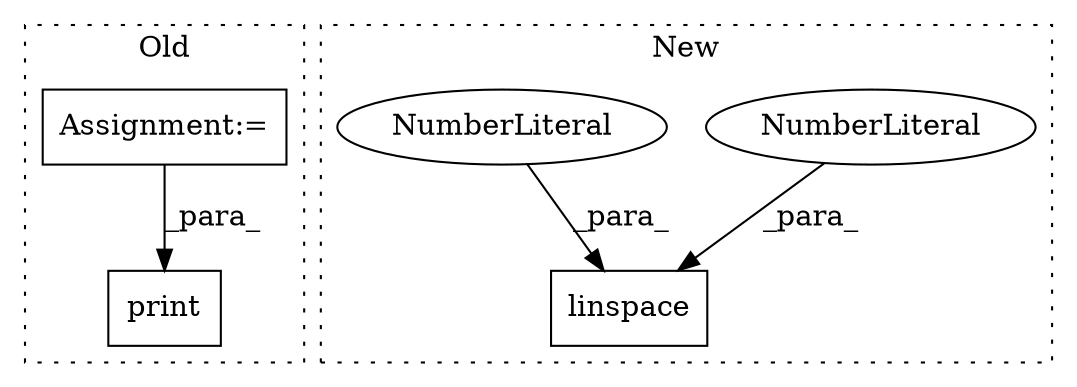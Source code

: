 digraph G {
subgraph cluster0 {
1 [label="print" a="32" s="671,678" l="6,1" shape="box"];
5 [label="Assignment:=" a="7" s="640" l="1" shape="box"];
label = "Old";
style="dotted";
}
subgraph cluster1 {
2 [label="linspace" a="32" s="622,639" l="9,1" shape="box"];
3 [label="NumberLiteral" a="34" s="633" l="2" shape="ellipse"];
4 [label="NumberLiteral" a="34" s="636" l="3" shape="ellipse"];
label = "New";
style="dotted";
}
3 -> 2 [label="_para_"];
4 -> 2 [label="_para_"];
5 -> 1 [label="_para_"];
}